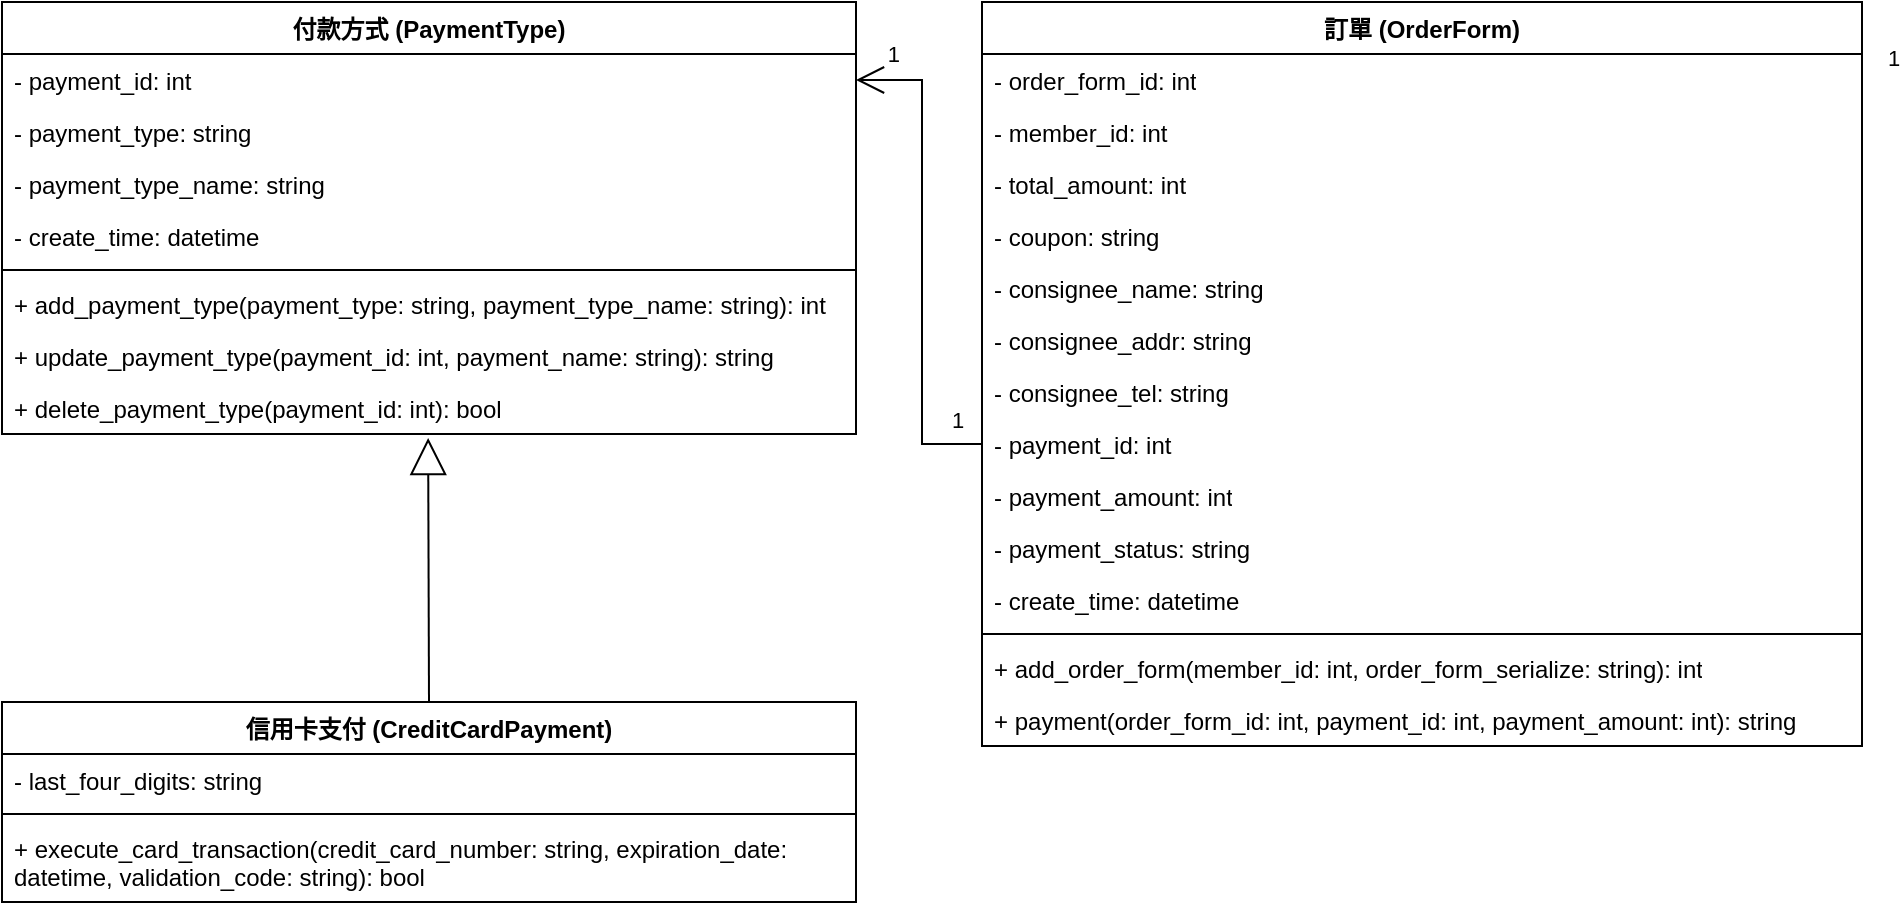 <mxfile version="25.0.1">
  <diagram name="第 1 页" id="4h3OGeKyxE6udTeamHIS">
    <mxGraphModel dx="1434" dy="738" grid="1" gridSize="10" guides="1" tooltips="1" connect="1" arrows="1" fold="1" page="1" pageScale="1" pageWidth="1169" pageHeight="1654" math="0" shadow="0">
      <root>
        <mxCell id="0" />
        <mxCell id="1" parent="0" />
        <mxCell id="iZ9XZqg0wjzaOVEceayg-1" value="訂單 (OrderForm)" style="swimlane;fontStyle=1;align=center;verticalAlign=top;childLayout=stackLayout;horizontal=1;startSize=26;horizontalStack=0;resizeParent=1;resizeParentMax=0;resizeLast=0;collapsible=1;marginBottom=0;whiteSpace=wrap;html=1;" parent="1" vertex="1">
          <mxGeometry x="1160" y="520" width="440" height="372" as="geometry">
            <mxRectangle x="200" y="140" width="160" height="40" as="alternateBounds" />
          </mxGeometry>
        </mxCell>
        <mxCell id="iZ9XZqg0wjzaOVEceayg-2" value="- order_form_id: int" style="text;strokeColor=none;fillColor=none;align=left;verticalAlign=top;spacingLeft=4;spacingRight=4;overflow=hidden;rotatable=0;points=[[0,0.5],[1,0.5]];portConstraint=eastwest;whiteSpace=wrap;html=1;" parent="iZ9XZqg0wjzaOVEceayg-1" vertex="1">
          <mxGeometry y="26" width="440" height="26" as="geometry" />
        </mxCell>
        <mxCell id="iZ9XZqg0wjzaOVEceayg-3" value="- member_id: int" style="text;strokeColor=none;fillColor=none;align=left;verticalAlign=top;spacingLeft=4;spacingRight=4;overflow=hidden;rotatable=0;points=[[0,0.5],[1,0.5]];portConstraint=eastwest;whiteSpace=wrap;html=1;" parent="iZ9XZqg0wjzaOVEceayg-1" vertex="1">
          <mxGeometry y="52" width="440" height="26" as="geometry" />
        </mxCell>
        <mxCell id="iZ9XZqg0wjzaOVEceayg-4" value="- total_amount: int" style="text;strokeColor=none;fillColor=none;align=left;verticalAlign=top;spacingLeft=4;spacingRight=4;overflow=hidden;rotatable=0;points=[[0,0.5],[1,0.5]];portConstraint=eastwest;whiteSpace=wrap;html=1;" parent="iZ9XZqg0wjzaOVEceayg-1" vertex="1">
          <mxGeometry y="78" width="440" height="26" as="geometry" />
        </mxCell>
        <mxCell id="iZ9XZqg0wjzaOVEceayg-5" value="- coupon: string" style="text;strokeColor=none;fillColor=none;align=left;verticalAlign=top;spacingLeft=4;spacingRight=4;overflow=hidden;rotatable=0;points=[[0,0.5],[1,0.5]];portConstraint=eastwest;whiteSpace=wrap;html=1;" parent="iZ9XZqg0wjzaOVEceayg-1" vertex="1">
          <mxGeometry y="104" width="440" height="26" as="geometry" />
        </mxCell>
        <mxCell id="iZ9XZqg0wjzaOVEceayg-6" value="- consignee_name: string" style="text;strokeColor=none;fillColor=none;align=left;verticalAlign=top;spacingLeft=4;spacingRight=4;overflow=hidden;rotatable=0;points=[[0,0.5],[1,0.5]];portConstraint=eastwest;whiteSpace=wrap;html=1;" parent="iZ9XZqg0wjzaOVEceayg-1" vertex="1">
          <mxGeometry y="130" width="440" height="26" as="geometry" />
        </mxCell>
        <mxCell id="iZ9XZqg0wjzaOVEceayg-7" value="- consignee_addr: string" style="text;strokeColor=none;fillColor=none;align=left;verticalAlign=top;spacingLeft=4;spacingRight=4;overflow=hidden;rotatable=0;points=[[0,0.5],[1,0.5]];portConstraint=eastwest;whiteSpace=wrap;html=1;" parent="iZ9XZqg0wjzaOVEceayg-1" vertex="1">
          <mxGeometry y="156" width="440" height="26" as="geometry" />
        </mxCell>
        <mxCell id="iZ9XZqg0wjzaOVEceayg-8" value="- consignee_tel: string" style="text;strokeColor=none;fillColor=none;align=left;verticalAlign=top;spacingLeft=4;spacingRight=4;overflow=hidden;rotatable=0;points=[[0,0.5],[1,0.5]];portConstraint=eastwest;whiteSpace=wrap;html=1;" parent="iZ9XZqg0wjzaOVEceayg-1" vertex="1">
          <mxGeometry y="182" width="440" height="26" as="geometry" />
        </mxCell>
        <mxCell id="iZ9XZqg0wjzaOVEceayg-9" value="- payment_id: int" style="text;strokeColor=none;fillColor=none;align=left;verticalAlign=top;spacingLeft=4;spacingRight=4;overflow=hidden;rotatable=0;points=[[0,0.5],[1,0.5]];portConstraint=eastwest;whiteSpace=wrap;html=1;" parent="iZ9XZqg0wjzaOVEceayg-1" vertex="1">
          <mxGeometry y="208" width="440" height="26" as="geometry" />
        </mxCell>
        <mxCell id="iZ9XZqg0wjzaOVEceayg-10" value="- payment_amount: int" style="text;strokeColor=none;fillColor=none;align=left;verticalAlign=top;spacingLeft=4;spacingRight=4;overflow=hidden;rotatable=0;points=[[0,0.5],[1,0.5]];portConstraint=eastwest;whiteSpace=wrap;html=1;" parent="iZ9XZqg0wjzaOVEceayg-1" vertex="1">
          <mxGeometry y="234" width="440" height="26" as="geometry" />
        </mxCell>
        <mxCell id="iZ9XZqg0wjzaOVEceayg-11" value="- payment_status: string" style="text;strokeColor=none;fillColor=none;align=left;verticalAlign=top;spacingLeft=4;spacingRight=4;overflow=hidden;rotatable=0;points=[[0,0.5],[1,0.5]];portConstraint=eastwest;whiteSpace=wrap;html=1;" parent="iZ9XZqg0wjzaOVEceayg-1" vertex="1">
          <mxGeometry y="260" width="440" height="26" as="geometry" />
        </mxCell>
        <mxCell id="iZ9XZqg0wjzaOVEceayg-12" value="- create_time: datetime" style="text;strokeColor=none;fillColor=none;align=left;verticalAlign=top;spacingLeft=4;spacingRight=4;overflow=hidden;rotatable=0;points=[[0,0.5],[1,0.5]];portConstraint=eastwest;whiteSpace=wrap;html=1;" parent="iZ9XZqg0wjzaOVEceayg-1" vertex="1">
          <mxGeometry y="286" width="440" height="26" as="geometry" />
        </mxCell>
        <mxCell id="iZ9XZqg0wjzaOVEceayg-13" value="" style="line;strokeWidth=1;fillColor=none;align=left;verticalAlign=middle;spacingTop=-1;spacingLeft=3;spacingRight=3;rotatable=0;labelPosition=right;points=[];portConstraint=eastwest;strokeColor=inherit;" parent="iZ9XZqg0wjzaOVEceayg-1" vertex="1">
          <mxGeometry y="312" width="440" height="8" as="geometry" />
        </mxCell>
        <mxCell id="iZ9XZqg0wjzaOVEceayg-14" value="+ add_order_form(member_id: int, order_form_serialize: string): int" style="text;strokeColor=none;fillColor=none;align=left;verticalAlign=top;spacingLeft=4;spacingRight=4;overflow=hidden;rotatable=0;points=[[0,0.5],[1,0.5]];portConstraint=eastwest;whiteSpace=wrap;html=1;" parent="iZ9XZqg0wjzaOVEceayg-1" vertex="1">
          <mxGeometry y="320" width="440" height="26" as="geometry" />
        </mxCell>
        <mxCell id="iZ9XZqg0wjzaOVEceayg-15" value="+ payment(order_form_id: int, payment_id: int, payment_amount: int): string" style="text;strokeColor=none;fillColor=none;align=left;verticalAlign=top;spacingLeft=4;spacingRight=4;overflow=hidden;rotatable=0;points=[[0,0.5],[1,0.5]];portConstraint=eastwest;whiteSpace=wrap;html=1;" parent="iZ9XZqg0wjzaOVEceayg-1" vertex="1">
          <mxGeometry y="346" width="440" height="26" as="geometry" />
        </mxCell>
        <mxCell id="iZ9XZqg0wjzaOVEceayg-16" value="1" style="edgeLabel;resizable=0;html=1;align=left;verticalAlign=bottom;" parent="1" connectable="0" vertex="1">
          <mxGeometry x="1611" y="556" as="geometry" />
        </mxCell>
        <mxCell id="iZ9XZqg0wjzaOVEceayg-17" value="付款方式 (PaymentType)" style="swimlane;fontStyle=1;align=center;verticalAlign=top;childLayout=stackLayout;horizontal=1;startSize=26;horizontalStack=0;resizeParent=1;resizeParentMax=0;resizeLast=0;collapsible=1;marginBottom=0;whiteSpace=wrap;html=1;" parent="1" vertex="1">
          <mxGeometry x="670" y="520" width="427" height="216" as="geometry">
            <mxRectangle x="200" y="140" width="160" height="40" as="alternateBounds" />
          </mxGeometry>
        </mxCell>
        <mxCell id="iZ9XZqg0wjzaOVEceayg-18" value="- payment_id: int" style="text;strokeColor=none;fillColor=none;align=left;verticalAlign=top;spacingLeft=4;spacingRight=4;overflow=hidden;rotatable=0;points=[[0,0.5],[1,0.5]];portConstraint=eastwest;whiteSpace=wrap;html=1;" parent="iZ9XZqg0wjzaOVEceayg-17" vertex="1">
          <mxGeometry y="26" width="427" height="26" as="geometry" />
        </mxCell>
        <mxCell id="iZ9XZqg0wjzaOVEceayg-19" value="- payment_type: string" style="text;strokeColor=none;fillColor=none;align=left;verticalAlign=top;spacingLeft=4;spacingRight=4;overflow=hidden;rotatable=0;points=[[0,0.5],[1,0.5]];portConstraint=eastwest;whiteSpace=wrap;html=1;" parent="iZ9XZqg0wjzaOVEceayg-17" vertex="1">
          <mxGeometry y="52" width="427" height="26" as="geometry" />
        </mxCell>
        <mxCell id="iZ9XZqg0wjzaOVEceayg-20" value="- payment_type_name: string" style="text;strokeColor=none;fillColor=none;align=left;verticalAlign=top;spacingLeft=4;spacingRight=4;overflow=hidden;rotatable=0;points=[[0,0.5],[1,0.5]];portConstraint=eastwest;whiteSpace=wrap;html=1;" parent="iZ9XZqg0wjzaOVEceayg-17" vertex="1">
          <mxGeometry y="78" width="427" height="26" as="geometry" />
        </mxCell>
        <mxCell id="iZ9XZqg0wjzaOVEceayg-21" value="- create_time: datetime" style="text;strokeColor=none;fillColor=none;align=left;verticalAlign=top;spacingLeft=4;spacingRight=4;overflow=hidden;rotatable=0;points=[[0,0.5],[1,0.5]];portConstraint=eastwest;whiteSpace=wrap;html=1;" parent="iZ9XZqg0wjzaOVEceayg-17" vertex="1">
          <mxGeometry y="104" width="427" height="26" as="geometry" />
        </mxCell>
        <mxCell id="iZ9XZqg0wjzaOVEceayg-22" value="" style="line;strokeWidth=1;fillColor=none;align=left;verticalAlign=middle;spacingTop=-1;spacingLeft=3;spacingRight=3;rotatable=0;labelPosition=right;points=[];portConstraint=eastwest;strokeColor=inherit;" parent="iZ9XZqg0wjzaOVEceayg-17" vertex="1">
          <mxGeometry y="130" width="427" height="8" as="geometry" />
        </mxCell>
        <mxCell id="iZ9XZqg0wjzaOVEceayg-23" value="+ add_payment_type(payment_type: string, payment_type_name: string): int" style="text;strokeColor=none;fillColor=none;align=left;verticalAlign=top;spacingLeft=4;spacingRight=4;overflow=hidden;rotatable=0;points=[[0,0.5],[1,0.5]];portConstraint=eastwest;whiteSpace=wrap;html=1;" parent="iZ9XZqg0wjzaOVEceayg-17" vertex="1">
          <mxGeometry y="138" width="427" height="26" as="geometry" />
        </mxCell>
        <mxCell id="iZ9XZqg0wjzaOVEceayg-24" value="+ update_payment_type(payment_id: int, payment_name: string): string" style="text;strokeColor=none;fillColor=none;align=left;verticalAlign=top;spacingLeft=4;spacingRight=4;overflow=hidden;rotatable=0;points=[[0,0.5],[1,0.5]];portConstraint=eastwest;whiteSpace=wrap;html=1;" parent="iZ9XZqg0wjzaOVEceayg-17" vertex="1">
          <mxGeometry y="164" width="427" height="26" as="geometry" />
        </mxCell>
        <mxCell id="iZ9XZqg0wjzaOVEceayg-25" value="+ delete_payment_type(payment_id: int): bool" style="text;strokeColor=none;fillColor=none;align=left;verticalAlign=top;spacingLeft=4;spacingRight=4;overflow=hidden;rotatable=0;points=[[0,0.5],[1,0.5]];portConstraint=eastwest;whiteSpace=wrap;html=1;" parent="iZ9XZqg0wjzaOVEceayg-17" vertex="1">
          <mxGeometry y="190" width="427" height="26" as="geometry" />
        </mxCell>
        <mxCell id="iZ9XZqg0wjzaOVEceayg-26" value="" style="endArrow=open;endFill=1;endSize=12;html=1;rounded=0;exitX=0;exitY=0.5;exitDx=0;exitDy=0;entryX=1;entryY=0.5;entryDx=0;entryDy=0;" parent="1" source="iZ9XZqg0wjzaOVEceayg-9" target="iZ9XZqg0wjzaOVEceayg-18" edge="1">
          <mxGeometry relative="1" as="geometry">
            <mxPoint x="1160" y="660" as="sourcePoint" />
            <mxPoint x="1085" y="640" as="targetPoint" />
            <Array as="points">
              <mxPoint x="1130" y="741" />
              <mxPoint x="1130" y="559" />
            </Array>
          </mxGeometry>
        </mxCell>
        <mxCell id="iZ9XZqg0wjzaOVEceayg-27" value="1" style="edgeLabel;resizable=0;html=1;align=left;verticalAlign=bottom;" parent="iZ9XZqg0wjzaOVEceayg-26" connectable="0" vertex="1">
          <mxGeometry x="-1" relative="1" as="geometry">
            <mxPoint x="-17" y="-4" as="offset" />
          </mxGeometry>
        </mxCell>
        <mxCell id="iZ9XZqg0wjzaOVEceayg-28" value="1" style="edgeLabel;resizable=0;html=1;align=right;verticalAlign=bottom;" parent="iZ9XZqg0wjzaOVEceayg-26" connectable="0" vertex="1">
          <mxGeometry x="1" relative="1" as="geometry">
            <mxPoint x="22" y="-5" as="offset" />
          </mxGeometry>
        </mxCell>
        <mxCell id="iZ9XZqg0wjzaOVEceayg-29" value="信用卡支付 (CreditCardPayment)" style="swimlane;fontStyle=1;align=center;verticalAlign=top;childLayout=stackLayout;horizontal=1;startSize=26;horizontalStack=0;resizeParent=1;resizeParentMax=0;resizeLast=0;collapsible=1;marginBottom=0;whiteSpace=wrap;html=1;" parent="1" vertex="1">
          <mxGeometry x="670" y="870" width="427" height="100" as="geometry">
            <mxRectangle x="200" y="140" width="160" height="40" as="alternateBounds" />
          </mxGeometry>
        </mxCell>
        <mxCell id="iZ9XZqg0wjzaOVEceayg-33" value="- last_four_digits: string" style="text;strokeColor=none;fillColor=none;align=left;verticalAlign=top;spacingLeft=4;spacingRight=4;overflow=hidden;rotatable=0;points=[[0,0.5],[1,0.5]];portConstraint=eastwest;whiteSpace=wrap;html=1;" parent="iZ9XZqg0wjzaOVEceayg-29" vertex="1">
          <mxGeometry y="26" width="427" height="26" as="geometry" />
        </mxCell>
        <mxCell id="iZ9XZqg0wjzaOVEceayg-35" value="" style="line;strokeWidth=1;fillColor=none;align=left;verticalAlign=middle;spacingTop=-1;spacingLeft=3;spacingRight=3;rotatable=0;labelPosition=right;points=[];portConstraint=eastwest;strokeColor=inherit;" parent="iZ9XZqg0wjzaOVEceayg-29" vertex="1">
          <mxGeometry y="52" width="427" height="8" as="geometry" />
        </mxCell>
        <mxCell id="iZ9XZqg0wjzaOVEceayg-36" value="+ execute_card_transaction(credit_card_number: string, expiration_date: datetime, validation_code: string): bool" style="text;strokeColor=none;fillColor=none;align=left;verticalAlign=top;spacingLeft=4;spacingRight=4;overflow=hidden;rotatable=0;points=[[0,0.5],[1,0.5]];portConstraint=eastwest;whiteSpace=wrap;html=1;" parent="iZ9XZqg0wjzaOVEceayg-29" vertex="1">
          <mxGeometry y="60" width="427" height="40" as="geometry" />
        </mxCell>
        <mxCell id="iZ9XZqg0wjzaOVEceayg-37" value="" style="endArrow=block;endSize=16;endFill=0;html=1;rounded=0;exitX=0.5;exitY=0;exitDx=0;exitDy=0;entryX=0.499;entryY=1.077;entryDx=0;entryDy=0;entryPerimeter=0;" parent="1" source="iZ9XZqg0wjzaOVEceayg-29" target="iZ9XZqg0wjzaOVEceayg-25" edge="1">
          <mxGeometry width="160" relative="1" as="geometry">
            <mxPoint x="490" y="620" as="sourcePoint" />
            <mxPoint x="870" y="760" as="targetPoint" />
          </mxGeometry>
        </mxCell>
      </root>
    </mxGraphModel>
  </diagram>
</mxfile>
